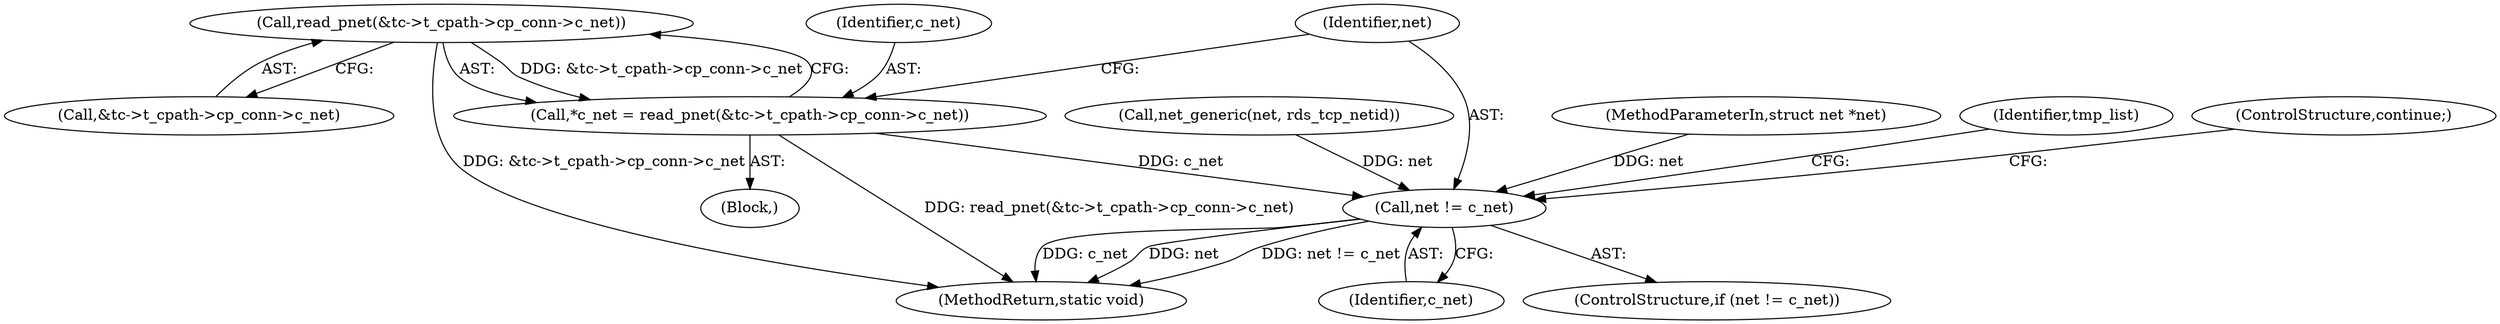 digraph "0_linux_cb66ddd156203daefb8d71158036b27b0e2caf63@API" {
"1000137" [label="(Call,read_pnet(&tc->t_cpath->cp_conn->c_net))"];
"1000135" [label="(Call,*c_net = read_pnet(&tc->t_cpath->cp_conn->c_net))"];
"1000147" [label="(Call,net != c_net)"];
"1000135" [label="(Call,*c_net = read_pnet(&tc->t_cpath->cp_conn->c_net))"];
"1000155" [label="(Identifier,tmp_list)"];
"1000138" [label="(Call,&tc->t_cpath->cp_conn->c_net)"];
"1000150" [label="(ControlStructure,continue;)"];
"1000147" [label="(Call,net != c_net)"];
"1000110" [label="(Call,net_generic(net, rds_tcp_netid))"];
"1000146" [label="(ControlStructure,if (net != c_net))"];
"1000133" [label="(Block,)"];
"1000136" [label="(Identifier,c_net)"];
"1000149" [label="(Identifier,c_net)"];
"1000190" [label="(MethodReturn,static void)"];
"1000148" [label="(Identifier,net)"];
"1000101" [label="(MethodParameterIn,struct net *net)"];
"1000137" [label="(Call,read_pnet(&tc->t_cpath->cp_conn->c_net))"];
"1000137" -> "1000135"  [label="AST: "];
"1000137" -> "1000138"  [label="CFG: "];
"1000138" -> "1000137"  [label="AST: "];
"1000135" -> "1000137"  [label="CFG: "];
"1000137" -> "1000190"  [label="DDG: &tc->t_cpath->cp_conn->c_net"];
"1000137" -> "1000135"  [label="DDG: &tc->t_cpath->cp_conn->c_net"];
"1000135" -> "1000133"  [label="AST: "];
"1000136" -> "1000135"  [label="AST: "];
"1000148" -> "1000135"  [label="CFG: "];
"1000135" -> "1000190"  [label="DDG: read_pnet(&tc->t_cpath->cp_conn->c_net)"];
"1000135" -> "1000147"  [label="DDG: c_net"];
"1000147" -> "1000146"  [label="AST: "];
"1000147" -> "1000149"  [label="CFG: "];
"1000148" -> "1000147"  [label="AST: "];
"1000149" -> "1000147"  [label="AST: "];
"1000150" -> "1000147"  [label="CFG: "];
"1000155" -> "1000147"  [label="CFG: "];
"1000147" -> "1000190"  [label="DDG: net != c_net"];
"1000147" -> "1000190"  [label="DDG: c_net"];
"1000147" -> "1000190"  [label="DDG: net"];
"1000110" -> "1000147"  [label="DDG: net"];
"1000101" -> "1000147"  [label="DDG: net"];
}
